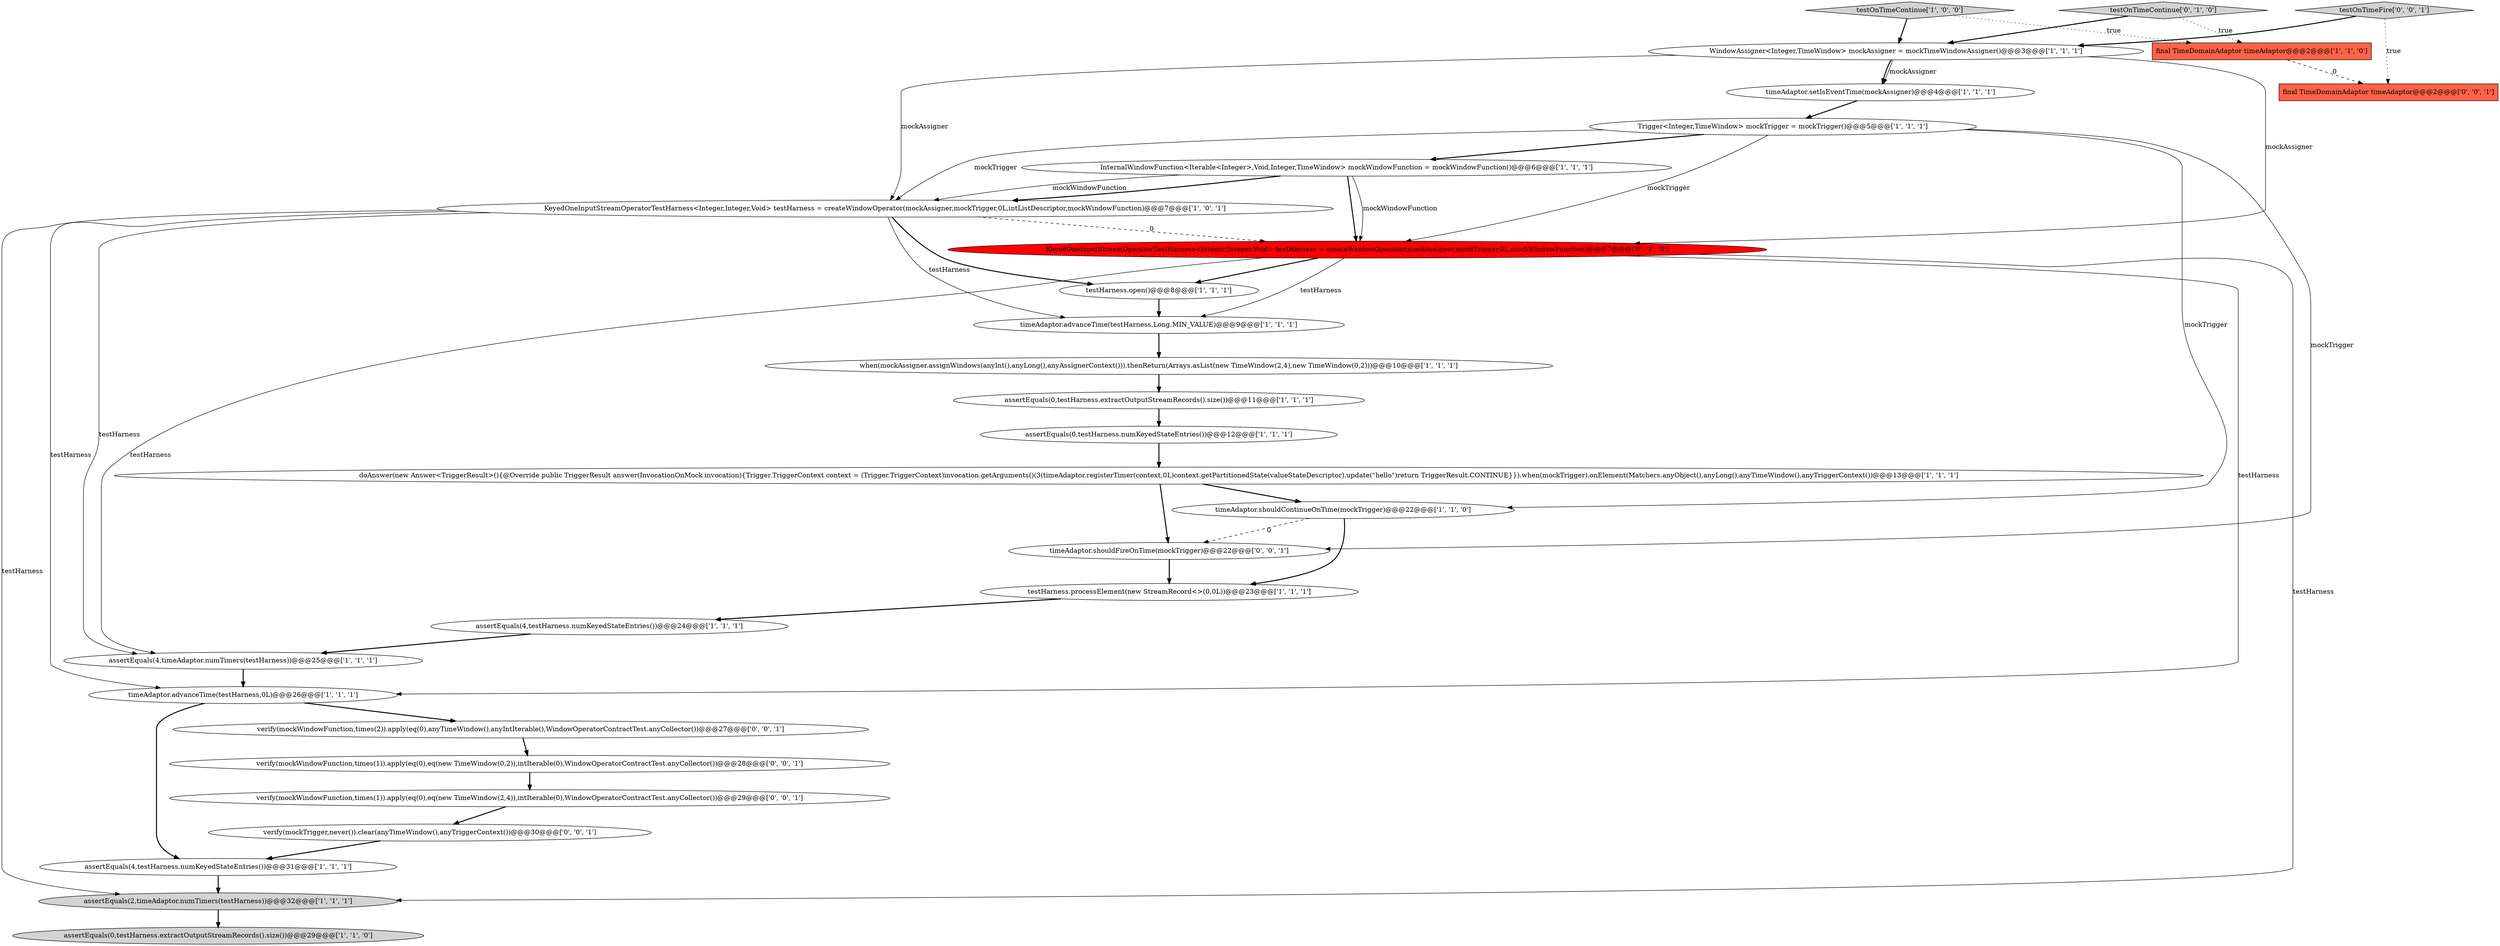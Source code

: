 digraph {
23 [style = filled, label = "testOnTimeFire['0', '0', '1']", fillcolor = lightgray, shape = diamond image = "AAA0AAABBB3BBB"];
8 [style = filled, label = "timeAdaptor.shouldContinueOnTime(mockTrigger)@@@22@@@['1', '1', '0']", fillcolor = white, shape = ellipse image = "AAA0AAABBB1BBB"];
29 [style = filled, label = "verify(mockTrigger,never()).clear(anyTimeWindow(),anyTriggerContext())@@@30@@@['0', '0', '1']", fillcolor = white, shape = ellipse image = "AAA0AAABBB3BBB"];
0 [style = filled, label = "doAnswer(new Answer<TriggerResult>(){@Override public TriggerResult answer(InvocationOnMock invocation){Trigger.TriggerContext context = (Trigger.TriggerContext)invocation.getArguments()(3(timeAdaptor.registerTimer(context,0L)context.getPartitionedState(valueStateDescriptor).update(\"hello\")return TriggerResult.CONTINUE}}).when(mockTrigger).onElement(Matchers.anyObject(),anyLong(),anyTimeWindow(),anyTriggerContext())@@@13@@@['1', '1', '1']", fillcolor = white, shape = ellipse image = "AAA0AAABBB1BBB"];
1 [style = filled, label = "timeAdaptor.advanceTime(testHarness,0L)@@@26@@@['1', '1', '1']", fillcolor = white, shape = ellipse image = "AAA0AAABBB1BBB"];
14 [style = filled, label = "assertEquals(4,testHarness.numKeyedStateEntries())@@@31@@@['1', '1', '1']", fillcolor = white, shape = ellipse image = "AAA0AAABBB1BBB"];
2 [style = filled, label = "timeAdaptor.advanceTime(testHarness,Long.MIN_VALUE)@@@9@@@['1', '1', '1']", fillcolor = white, shape = ellipse image = "AAA0AAABBB1BBB"];
27 [style = filled, label = "verify(mockWindowFunction,times(1)).apply(eq(0),eq(new TimeWindow(2,4)),intIterable(0),WindowOperatorContractTest.anyCollector())@@@29@@@['0', '0', '1']", fillcolor = white, shape = ellipse image = "AAA0AAABBB3BBB"];
28 [style = filled, label = "final TimeDomainAdaptor timeAdaptor@@@2@@@['0', '0', '1']", fillcolor = tomato, shape = box image = "AAA0AAABBB3BBB"];
16 [style = filled, label = "testHarness.open()@@@8@@@['1', '1', '1']", fillcolor = white, shape = ellipse image = "AAA0AAABBB1BBB"];
22 [style = filled, label = "testOnTimeContinue['0', '1', '0']", fillcolor = lightgray, shape = diamond image = "AAA0AAABBB2BBB"];
10 [style = filled, label = "assertEquals(4,timeAdaptor.numTimers(testHarness))@@@25@@@['1', '1', '1']", fillcolor = white, shape = ellipse image = "AAA0AAABBB1BBB"];
24 [style = filled, label = "timeAdaptor.shouldFireOnTime(mockTrigger)@@@22@@@['0', '0', '1']", fillcolor = white, shape = ellipse image = "AAA0AAABBB3BBB"];
20 [style = filled, label = "final TimeDomainAdaptor timeAdaptor@@@2@@@['1', '1', '0']", fillcolor = tomato, shape = box image = "AAA0AAABBB1BBB"];
17 [style = filled, label = "assertEquals(0,testHarness.numKeyedStateEntries())@@@12@@@['1', '1', '1']", fillcolor = white, shape = ellipse image = "AAA0AAABBB1BBB"];
25 [style = filled, label = "verify(mockWindowFunction,times(2)).apply(eq(0),anyTimeWindow(),anyIntIterable(),WindowOperatorContractTest.anyCollector())@@@27@@@['0', '0', '1']", fillcolor = white, shape = ellipse image = "AAA0AAABBB3BBB"];
11 [style = filled, label = "timeAdaptor.setIsEventTime(mockAssigner)@@@4@@@['1', '1', '1']", fillcolor = white, shape = ellipse image = "AAA0AAABBB1BBB"];
15 [style = filled, label = "assertEquals(4,testHarness.numKeyedStateEntries())@@@24@@@['1', '1', '1']", fillcolor = white, shape = ellipse image = "AAA0AAABBB1BBB"];
18 [style = filled, label = "InternalWindowFunction<Iterable<Integer>,Void,Integer,TimeWindow> mockWindowFunction = mockWindowFunction()@@@6@@@['1', '1', '1']", fillcolor = white, shape = ellipse image = "AAA0AAABBB1BBB"];
12 [style = filled, label = "Trigger<Integer,TimeWindow> mockTrigger = mockTrigger()@@@5@@@['1', '1', '1']", fillcolor = white, shape = ellipse image = "AAA0AAABBB1BBB"];
19 [style = filled, label = "when(mockAssigner.assignWindows(anyInt(),anyLong(),anyAssignerContext())).thenReturn(Arrays.asList(new TimeWindow(2,4),new TimeWindow(0,2)))@@@10@@@['1', '1', '1']", fillcolor = white, shape = ellipse image = "AAA0AAABBB1BBB"];
9 [style = filled, label = "assertEquals(0,testHarness.extractOutputStreamRecords().size())@@@11@@@['1', '1', '1']", fillcolor = white, shape = ellipse image = "AAA0AAABBB1BBB"];
26 [style = filled, label = "verify(mockWindowFunction,times(1)).apply(eq(0),eq(new TimeWindow(0,2)),intIterable(0),WindowOperatorContractTest.anyCollector())@@@28@@@['0', '0', '1']", fillcolor = white, shape = ellipse image = "AAA0AAABBB3BBB"];
13 [style = filled, label = "KeyedOneInputStreamOperatorTestHarness<Integer,Integer,Void> testHarness = createWindowOperator(mockAssigner,mockTrigger,0L,intListDescriptor,mockWindowFunction)@@@7@@@['1', '0', '1']", fillcolor = white, shape = ellipse image = "AAA0AAABBB1BBB"];
6 [style = filled, label = "testHarness.processElement(new StreamRecord<>(0,0L))@@@23@@@['1', '1', '1']", fillcolor = white, shape = ellipse image = "AAA0AAABBB1BBB"];
4 [style = filled, label = "testOnTimeContinue['1', '0', '0']", fillcolor = lightgray, shape = diamond image = "AAA0AAABBB1BBB"];
5 [style = filled, label = "assertEquals(2,timeAdaptor.numTimers(testHarness))@@@32@@@['1', '1', '1']", fillcolor = lightgray, shape = ellipse image = "AAA0AAABBB1BBB"];
7 [style = filled, label = "WindowAssigner<Integer,TimeWindow> mockAssigner = mockTimeWindowAssigner()@@@3@@@['1', '1', '1']", fillcolor = white, shape = ellipse image = "AAA0AAABBB1BBB"];
21 [style = filled, label = "KeyedOneInputStreamOperatorTestHarness<Integer,Integer,Void> testHarness = createWindowOperator(mockAssigner,mockTrigger,0L,mockWindowFunction)@@@7@@@['0', '1', '0']", fillcolor = red, shape = ellipse image = "AAA1AAABBB2BBB"];
3 [style = filled, label = "assertEquals(0,testHarness.extractOutputStreamRecords().size())@@@29@@@['1', '1', '0']", fillcolor = lightgray, shape = ellipse image = "AAA0AAABBB1BBB"];
5->3 [style = bold, label=""];
12->13 [style = solid, label="mockTrigger"];
12->24 [style = solid, label="mockTrigger"];
15->10 [style = bold, label=""];
7->11 [style = bold, label=""];
2->19 [style = bold, label=""];
7->21 [style = solid, label="mockAssigner"];
23->28 [style = dotted, label="true"];
20->28 [style = dashed, label="0"];
4->20 [style = dotted, label="true"];
9->17 [style = bold, label=""];
11->12 [style = bold, label=""];
21->5 [style = solid, label="testHarness"];
8->6 [style = bold, label=""];
8->24 [style = dashed, label="0"];
16->2 [style = bold, label=""];
21->2 [style = solid, label="testHarness"];
13->16 [style = bold, label=""];
22->7 [style = bold, label=""];
4->7 [style = bold, label=""];
6->15 [style = bold, label=""];
21->1 [style = solid, label="testHarness"];
26->27 [style = bold, label=""];
13->2 [style = solid, label="testHarness"];
17->0 [style = bold, label=""];
22->20 [style = dotted, label="true"];
13->21 [style = dashed, label="0"];
19->9 [style = bold, label=""];
7->13 [style = solid, label="mockAssigner"];
13->5 [style = solid, label="testHarness"];
0->24 [style = bold, label=""];
25->26 [style = bold, label=""];
12->18 [style = bold, label=""];
12->8 [style = solid, label="mockTrigger"];
18->13 [style = bold, label=""];
0->8 [style = bold, label=""];
18->13 [style = solid, label="mockWindowFunction"];
21->16 [style = bold, label=""];
29->14 [style = bold, label=""];
13->1 [style = solid, label="testHarness"];
1->14 [style = bold, label=""];
23->7 [style = bold, label=""];
18->21 [style = bold, label=""];
27->29 [style = bold, label=""];
13->10 [style = solid, label="testHarness"];
7->11 [style = solid, label="mockAssigner"];
12->21 [style = solid, label="mockTrigger"];
18->21 [style = solid, label="mockWindowFunction"];
10->1 [style = bold, label=""];
24->6 [style = bold, label=""];
1->25 [style = bold, label=""];
21->10 [style = solid, label="testHarness"];
14->5 [style = bold, label=""];
}
